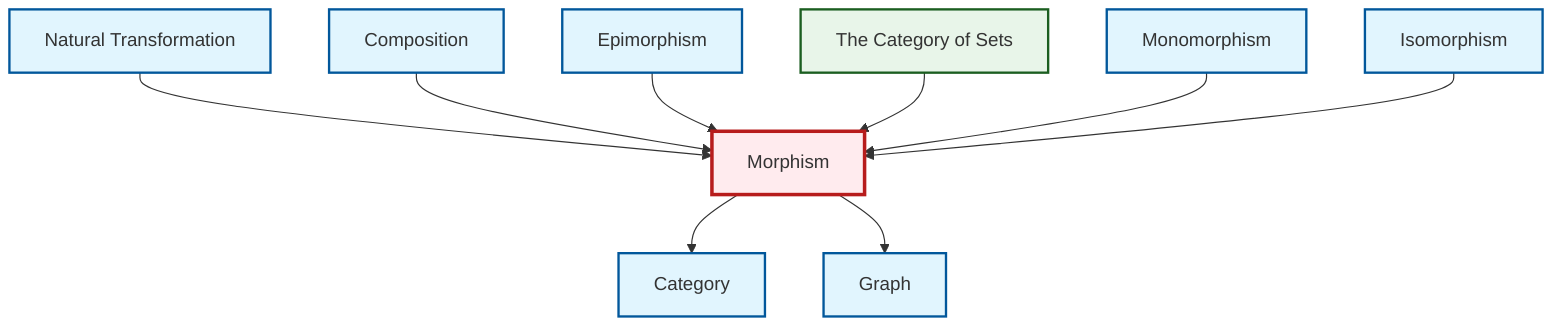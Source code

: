 graph TD
    classDef definition fill:#e1f5fe,stroke:#01579b,stroke-width:2px
    classDef theorem fill:#f3e5f5,stroke:#4a148c,stroke-width:2px
    classDef axiom fill:#fff3e0,stroke:#e65100,stroke-width:2px
    classDef example fill:#e8f5e9,stroke:#1b5e20,stroke-width:2px
    classDef current fill:#ffebee,stroke:#b71c1c,stroke-width:3px
    def-category["Category"]:::definition
    def-natural-transformation["Natural Transformation"]:::definition
    def-composition["Composition"]:::definition
    ex-set-category["The Category of Sets"]:::example
    def-epimorphism["Epimorphism"]:::definition
    def-isomorphism["Isomorphism"]:::definition
    def-monomorphism["Monomorphism"]:::definition
    def-morphism["Morphism"]:::definition
    def-graph["Graph"]:::definition
    def-natural-transformation --> def-morphism
    def-morphism --> def-category
    def-composition --> def-morphism
    def-epimorphism --> def-morphism
    ex-set-category --> def-morphism
    def-morphism --> def-graph
    def-monomorphism --> def-morphism
    def-isomorphism --> def-morphism
    class def-morphism current